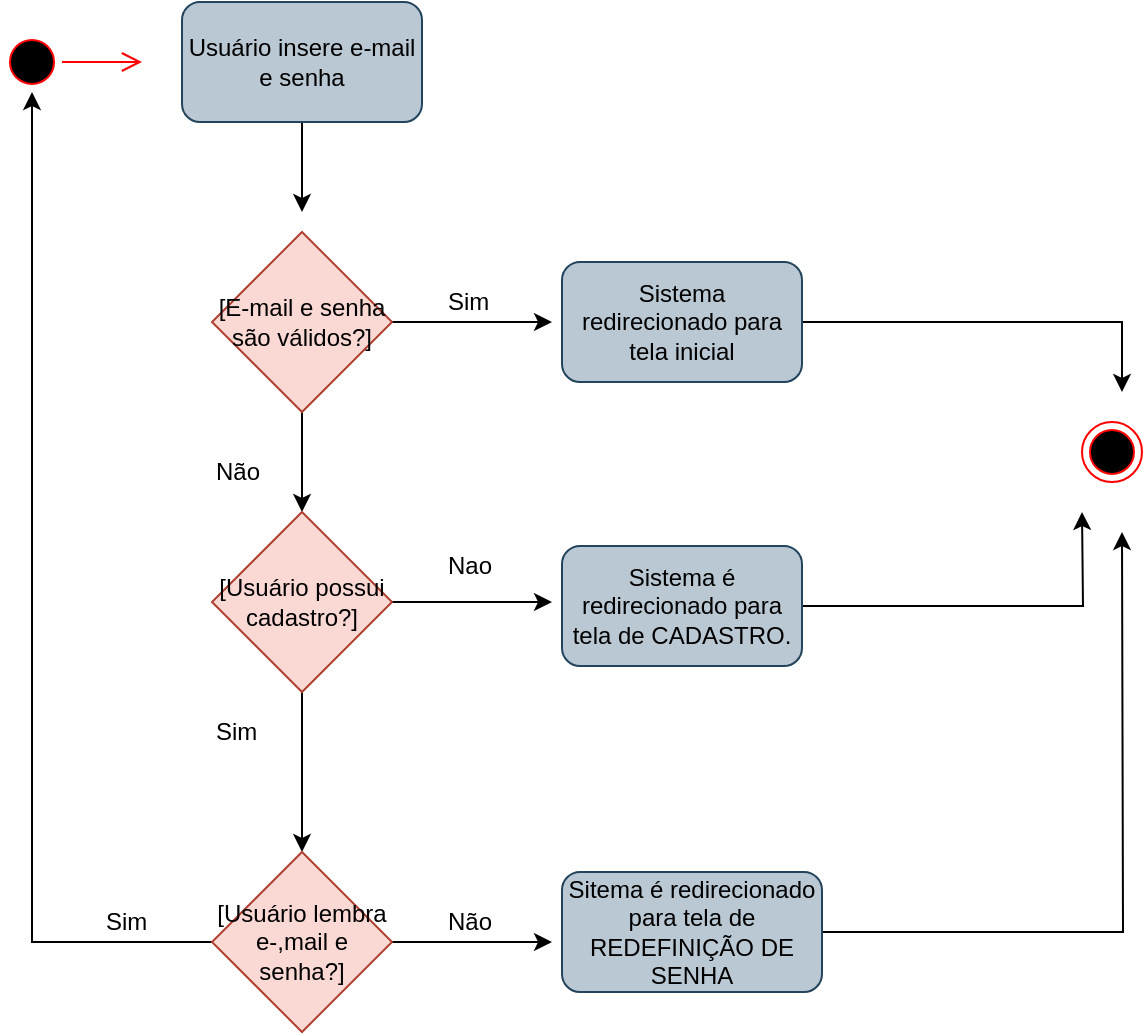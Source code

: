 <mxfile version="10.6.0" type="device"><diagram id="LMe_Ns48ru5yHAlSuCJ_" name="Page-1"><mxGraphModel dx="840" dy="494" grid="1" gridSize="10" guides="1" tooltips="1" connect="1" arrows="1" fold="1" page="1" pageScale="1" pageWidth="827" pageHeight="1169" math="0" shadow="0"><root><mxCell id="0"/><mxCell id="1" parent="0"/><mxCell id="ZmPQSyIk96VHrnDtTAgB-1" value="" style="ellipse;html=1;shape=startState;fillColor=#000000;strokeColor=#ff0000;" vertex="1" parent="1"><mxGeometry x="90" y="90" width="30" height="30" as="geometry"/></mxCell><mxCell id="ZmPQSyIk96VHrnDtTAgB-2" value="" style="edgeStyle=orthogonalEdgeStyle;html=1;verticalAlign=bottom;endArrow=open;endSize=8;strokeColor=#ff0000;" edge="1" source="ZmPQSyIk96VHrnDtTAgB-1" parent="1"><mxGeometry relative="1" as="geometry"><mxPoint x="160" y="105" as="targetPoint"/></mxGeometry></mxCell><mxCell id="ZmPQSyIk96VHrnDtTAgB-5" value="" style="edgeStyle=orthogonalEdgeStyle;rounded=0;orthogonalLoop=1;jettySize=auto;html=1;" edge="1" parent="1" source="ZmPQSyIk96VHrnDtTAgB-3"><mxGeometry relative="1" as="geometry"><mxPoint x="240" y="180" as="targetPoint"/></mxGeometry></mxCell><mxCell id="ZmPQSyIk96VHrnDtTAgB-3" value="Usuário insere e-mail e senha" style="rounded=1;whiteSpace=wrap;html=1;fillColor=#bac8d3;strokeColor=#23445d;" vertex="1" parent="1"><mxGeometry x="180" y="75" width="120" height="60" as="geometry"/></mxCell><mxCell id="ZmPQSyIk96VHrnDtTAgB-8" value="" style="edgeStyle=orthogonalEdgeStyle;rounded=0;orthogonalLoop=1;jettySize=auto;html=1;" edge="1" parent="1" source="ZmPQSyIk96VHrnDtTAgB-6"><mxGeometry relative="1" as="geometry"><mxPoint x="365" y="235" as="targetPoint"/><Array as="points"><mxPoint x="310" y="235"/><mxPoint x="310" y="235"/></Array></mxGeometry></mxCell><mxCell id="ZmPQSyIk96VHrnDtTAgB-10" value="" style="edgeStyle=orthogonalEdgeStyle;rounded=0;orthogonalLoop=1;jettySize=auto;html=1;" edge="1" parent="1" source="ZmPQSyIk96VHrnDtTAgB-6"><mxGeometry relative="1" as="geometry"><mxPoint x="240" y="330" as="targetPoint"/></mxGeometry></mxCell><mxCell id="ZmPQSyIk96VHrnDtTAgB-6" value="[E-mail e senha são válidos?]" style="rhombus;whiteSpace=wrap;html=1;fillColor=#fad9d5;strokeColor=#ae4132;" vertex="1" parent="1"><mxGeometry x="195" y="190" width="90" height="90" as="geometry"/></mxCell><mxCell id="ZmPQSyIk96VHrnDtTAgB-11" value="Sim" style="text;html=1;resizable=0;points=[];autosize=1;align=left;verticalAlign=top;spacingTop=-4;" vertex="1" parent="1"><mxGeometry x="311" y="215" width="40" height="20" as="geometry"/></mxCell><mxCell id="ZmPQSyIk96VHrnDtTAgB-12" value="Não&lt;br&gt;&lt;br&gt;" style="text;html=1;resizable=0;points=[];autosize=1;align=left;verticalAlign=top;spacingTop=-4;" vertex="1" parent="1"><mxGeometry x="195" y="300" width="40" height="30" as="geometry"/></mxCell><mxCell id="ZmPQSyIk96VHrnDtTAgB-28" value="" style="edgeStyle=orthogonalEdgeStyle;rounded=0;orthogonalLoop=1;jettySize=auto;html=1;" edge="1" parent="1" source="ZmPQSyIk96VHrnDtTAgB-13"><mxGeometry relative="1" as="geometry"><mxPoint x="650" y="270" as="targetPoint"/><Array as="points"><mxPoint x="650" y="235"/></Array></mxGeometry></mxCell><mxCell id="ZmPQSyIk96VHrnDtTAgB-13" value="Sistema redirecionado para tela inicial" style="rounded=1;whiteSpace=wrap;html=1;fillColor=#bac8d3;strokeColor=#23445d;" vertex="1" parent="1"><mxGeometry x="370" y="205" width="120" height="60" as="geometry"/></mxCell><mxCell id="ZmPQSyIk96VHrnDtTAgB-24" value="" style="edgeStyle=orthogonalEdgeStyle;rounded=0;orthogonalLoop=1;jettySize=auto;html=1;" edge="1" parent="1" source="ZmPQSyIk96VHrnDtTAgB-15"><mxGeometry relative="1" as="geometry"><mxPoint x="365" y="375" as="targetPoint"/></mxGeometry></mxCell><mxCell id="ZmPQSyIk96VHrnDtTAgB-35" value="" style="edgeStyle=orthogonalEdgeStyle;rounded=0;orthogonalLoop=1;jettySize=auto;html=1;" edge="1" parent="1" source="ZmPQSyIk96VHrnDtTAgB-15" target="ZmPQSyIk96VHrnDtTAgB-34"><mxGeometry relative="1" as="geometry"/></mxCell><mxCell id="ZmPQSyIk96VHrnDtTAgB-15" value="[Usuário possui cadastro?]" style="rhombus;whiteSpace=wrap;html=1;fillColor=#fad9d5;strokeColor=#ae4132;" vertex="1" parent="1"><mxGeometry x="195" y="330" width="90" height="90" as="geometry"/></mxCell><mxCell id="ZmPQSyIk96VHrnDtTAgB-37" value="" style="edgeStyle=orthogonalEdgeStyle;rounded=0;orthogonalLoop=1;jettySize=auto;html=1;" edge="1" parent="1" source="ZmPQSyIk96VHrnDtTAgB-34"><mxGeometry relative="1" as="geometry"><mxPoint x="365" y="545" as="targetPoint"/></mxGeometry></mxCell><mxCell id="ZmPQSyIk96VHrnDtTAgB-39" value="" style="edgeStyle=orthogonalEdgeStyle;rounded=0;orthogonalLoop=1;jettySize=auto;html=1;entryX=0.5;entryY=1;entryDx=0;entryDy=0;" edge="1" parent="1" source="ZmPQSyIk96VHrnDtTAgB-34" target="ZmPQSyIk96VHrnDtTAgB-1"><mxGeometry relative="1" as="geometry"><mxPoint x="115" y="545" as="targetPoint"/></mxGeometry></mxCell><mxCell id="ZmPQSyIk96VHrnDtTAgB-34" value="[Usuário lembra e-,mail e senha?]" style="rhombus;whiteSpace=wrap;html=1;fillColor=#fad9d5;strokeColor=#ae4132;" vertex="1" parent="1"><mxGeometry x="195" y="500" width="90" height="90" as="geometry"/></mxCell><mxCell id="ZmPQSyIk96VHrnDtTAgB-22" value="Sim" style="text;html=1;resizable=0;points=[];autosize=1;align=left;verticalAlign=top;spacingTop=-4;" vertex="1" parent="1"><mxGeometry x="195" y="430" width="40" height="20" as="geometry"/></mxCell><mxCell id="ZmPQSyIk96VHrnDtTAgB-25" value="Nao&lt;br&gt;&lt;br&gt;" style="text;html=1;resizable=0;points=[];autosize=1;align=left;verticalAlign=top;spacingTop=-4;" vertex="1" parent="1"><mxGeometry x="311" y="347" width="40" height="30" as="geometry"/></mxCell><mxCell id="ZmPQSyIk96VHrnDtTAgB-30" value="" style="edgeStyle=orthogonalEdgeStyle;rounded=0;orthogonalLoop=1;jettySize=auto;html=1;" edge="1" parent="1" source="ZmPQSyIk96VHrnDtTAgB-26"><mxGeometry relative="1" as="geometry"><mxPoint x="630" y="330" as="targetPoint"/></mxGeometry></mxCell><mxCell id="ZmPQSyIk96VHrnDtTAgB-26" value="Sistema é redirecionado para tela de CADASTRO." style="rounded=1;whiteSpace=wrap;html=1;fillColor=#bac8d3;strokeColor=#23445d;" vertex="1" parent="1"><mxGeometry x="370" y="347" width="120" height="60" as="geometry"/></mxCell><mxCell id="ZmPQSyIk96VHrnDtTAgB-31" value="" style="ellipse;html=1;shape=endState;fillColor=#000000;strokeColor=#ff0000;" vertex="1" parent="1"><mxGeometry x="630" y="285" width="30" height="30" as="geometry"/></mxCell><mxCell id="ZmPQSyIk96VHrnDtTAgB-40" value="Sim" style="text;html=1;resizable=0;points=[];autosize=1;align=left;verticalAlign=top;spacingTop=-4;" vertex="1" parent="1"><mxGeometry x="140" y="525" width="40" height="20" as="geometry"/></mxCell><mxCell id="ZmPQSyIk96VHrnDtTAgB-43" value="Não&lt;br&gt;&lt;br&gt;" style="text;html=1;resizable=0;points=[];autosize=1;align=left;verticalAlign=top;spacingTop=-4;" vertex="1" parent="1"><mxGeometry x="311" y="525" width="40" height="30" as="geometry"/></mxCell><mxCell id="ZmPQSyIk96VHrnDtTAgB-46" value="" style="edgeStyle=orthogonalEdgeStyle;rounded=0;orthogonalLoop=1;jettySize=auto;html=1;" edge="1" parent="1" source="ZmPQSyIk96VHrnDtTAgB-44"><mxGeometry relative="1" as="geometry"><mxPoint x="650" y="340" as="targetPoint"/></mxGeometry></mxCell><mxCell id="ZmPQSyIk96VHrnDtTAgB-44" value="Sitema é redirecionado para tela de REDEFINIÇÃO DE SENHA" style="rounded=1;whiteSpace=wrap;html=1;fillColor=#bac8d3;strokeColor=#23445d;" vertex="1" parent="1"><mxGeometry x="370" y="510" width="130" height="60" as="geometry"/></mxCell></root></mxGraphModel></diagram></mxfile>